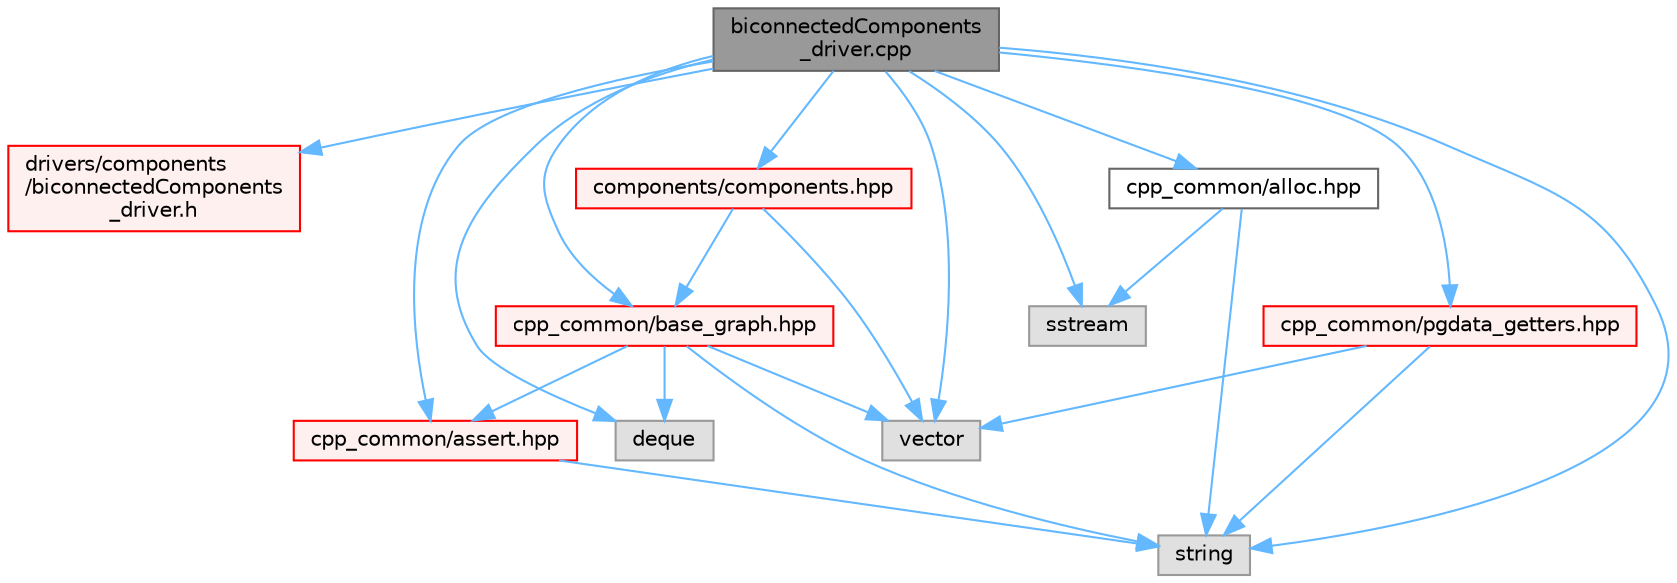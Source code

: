 digraph "biconnectedComponents_driver.cpp"
{
 // LATEX_PDF_SIZE
  bgcolor="transparent";
  edge [fontname=Helvetica,fontsize=10,labelfontname=Helvetica,labelfontsize=10];
  node [fontname=Helvetica,fontsize=10,shape=box,height=0.2,width=0.4];
  Node1 [id="Node000001",label="biconnectedComponents\l_driver.cpp",height=0.2,width=0.4,color="gray40", fillcolor="grey60", style="filled", fontcolor="black",tooltip=" "];
  Node1 -> Node2 [id="edge1_Node000001_Node000002",color="steelblue1",style="solid",tooltip=" "];
  Node2 [id="Node000002",label="drivers/components\l/biconnectedComponents\l_driver.h",height=0.2,width=0.4,color="red", fillcolor="#FFF0F0", style="filled",URL="$biconnectedComponents__driver_8h.html",tooltip=" "];
  Node1 -> Node4 [id="edge2_Node000001_Node000004",color="steelblue1",style="solid",tooltip=" "];
  Node4 [id="Node000004",label="sstream",height=0.2,width=0.4,color="grey60", fillcolor="#E0E0E0", style="filled",tooltip=" "];
  Node1 -> Node5 [id="edge3_Node000001_Node000005",color="steelblue1",style="solid",tooltip=" "];
  Node5 [id="Node000005",label="deque",height=0.2,width=0.4,color="grey60", fillcolor="#E0E0E0", style="filled",tooltip=" "];
  Node1 -> Node6 [id="edge4_Node000001_Node000006",color="steelblue1",style="solid",tooltip=" "];
  Node6 [id="Node000006",label="vector",height=0.2,width=0.4,color="grey60", fillcolor="#E0E0E0", style="filled",tooltip=" "];
  Node1 -> Node7 [id="edge5_Node000001_Node000007",color="steelblue1",style="solid",tooltip=" "];
  Node7 [id="Node000007",label="string",height=0.2,width=0.4,color="grey60", fillcolor="#E0E0E0", style="filled",tooltip=" "];
  Node1 -> Node8 [id="edge6_Node000001_Node000008",color="steelblue1",style="solid",tooltip=" "];
  Node8 [id="Node000008",label="components/components.hpp",height=0.2,width=0.4,color="red", fillcolor="#FFF0F0", style="filled",URL="$components_8hpp.html",tooltip=" "];
  Node8 -> Node6 [id="edge7_Node000008_Node000006",color="steelblue1",style="solid",tooltip=" "];
  Node8 -> Node18 [id="edge8_Node000008_Node000018",color="steelblue1",style="solid",tooltip=" "];
  Node18 [id="Node000018",label="cpp_common/base_graph.hpp",height=0.2,width=0.4,color="red", fillcolor="#FFF0F0", style="filled",URL="$base__graph_8hpp.html",tooltip=" "];
  Node18 -> Node5 [id="edge9_Node000018_Node000005",color="steelblue1",style="solid",tooltip=" "];
  Node18 -> Node6 [id="edge10_Node000018_Node000006",color="steelblue1",style="solid",tooltip=" "];
  Node18 -> Node7 [id="edge11_Node000018_Node000007",color="steelblue1",style="solid",tooltip=" "];
  Node18 -> Node31 [id="edge12_Node000018_Node000031",color="steelblue1",style="solid",tooltip=" "];
  Node31 [id="Node000031",label="cpp_common/assert.hpp",height=0.2,width=0.4,color="red", fillcolor="#FFF0F0", style="filled",URL="$assert_8hpp.html",tooltip="Assertions Handling."];
  Node31 -> Node7 [id="edge13_Node000031_Node000007",color="steelblue1",style="solid",tooltip=" "];
  Node1 -> Node40 [id="edge14_Node000001_Node000040",color="steelblue1",style="solid",tooltip=" "];
  Node40 [id="Node000040",label="cpp_common/pgdata_getters.hpp",height=0.2,width=0.4,color="red", fillcolor="#FFF0F0", style="filled",URL="$pgdata__getters_8hpp.html",tooltip=" "];
  Node40 -> Node7 [id="edge15_Node000040_Node000007",color="steelblue1",style="solid",tooltip=" "];
  Node40 -> Node6 [id="edge16_Node000040_Node000006",color="steelblue1",style="solid",tooltip=" "];
  Node1 -> Node53 [id="edge17_Node000001_Node000053",color="steelblue1",style="solid",tooltip=" "];
  Node53 [id="Node000053",label="cpp_common/alloc.hpp",height=0.2,width=0.4,color="grey40", fillcolor="white", style="filled",URL="$alloc_8hpp.html",tooltip=" "];
  Node53 -> Node7 [id="edge18_Node000053_Node000007",color="steelblue1",style="solid",tooltip=" "];
  Node53 -> Node4 [id="edge19_Node000053_Node000004",color="steelblue1",style="solid",tooltip=" "];
  Node1 -> Node31 [id="edge20_Node000001_Node000031",color="steelblue1",style="solid",tooltip=" "];
  Node1 -> Node18 [id="edge21_Node000001_Node000018",color="steelblue1",style="solid",tooltip=" "];
}
